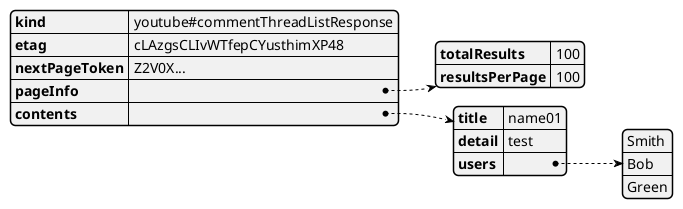 @startjson
{
    "kind": "youtube#commentThreadListResponse",
    "etag": "cLAzgsCLIvWTfepCYusthimXP48",
    "nextPageToken": "Z2V0X...",
    "pageInfo": {"totalResults": 100, "resultsPerPage": 100},
    "contents": {
        "title": "name01",
        "detail": "test",
        "users": ["Smith", "Bob", "Green"]
    }
}
@endjson